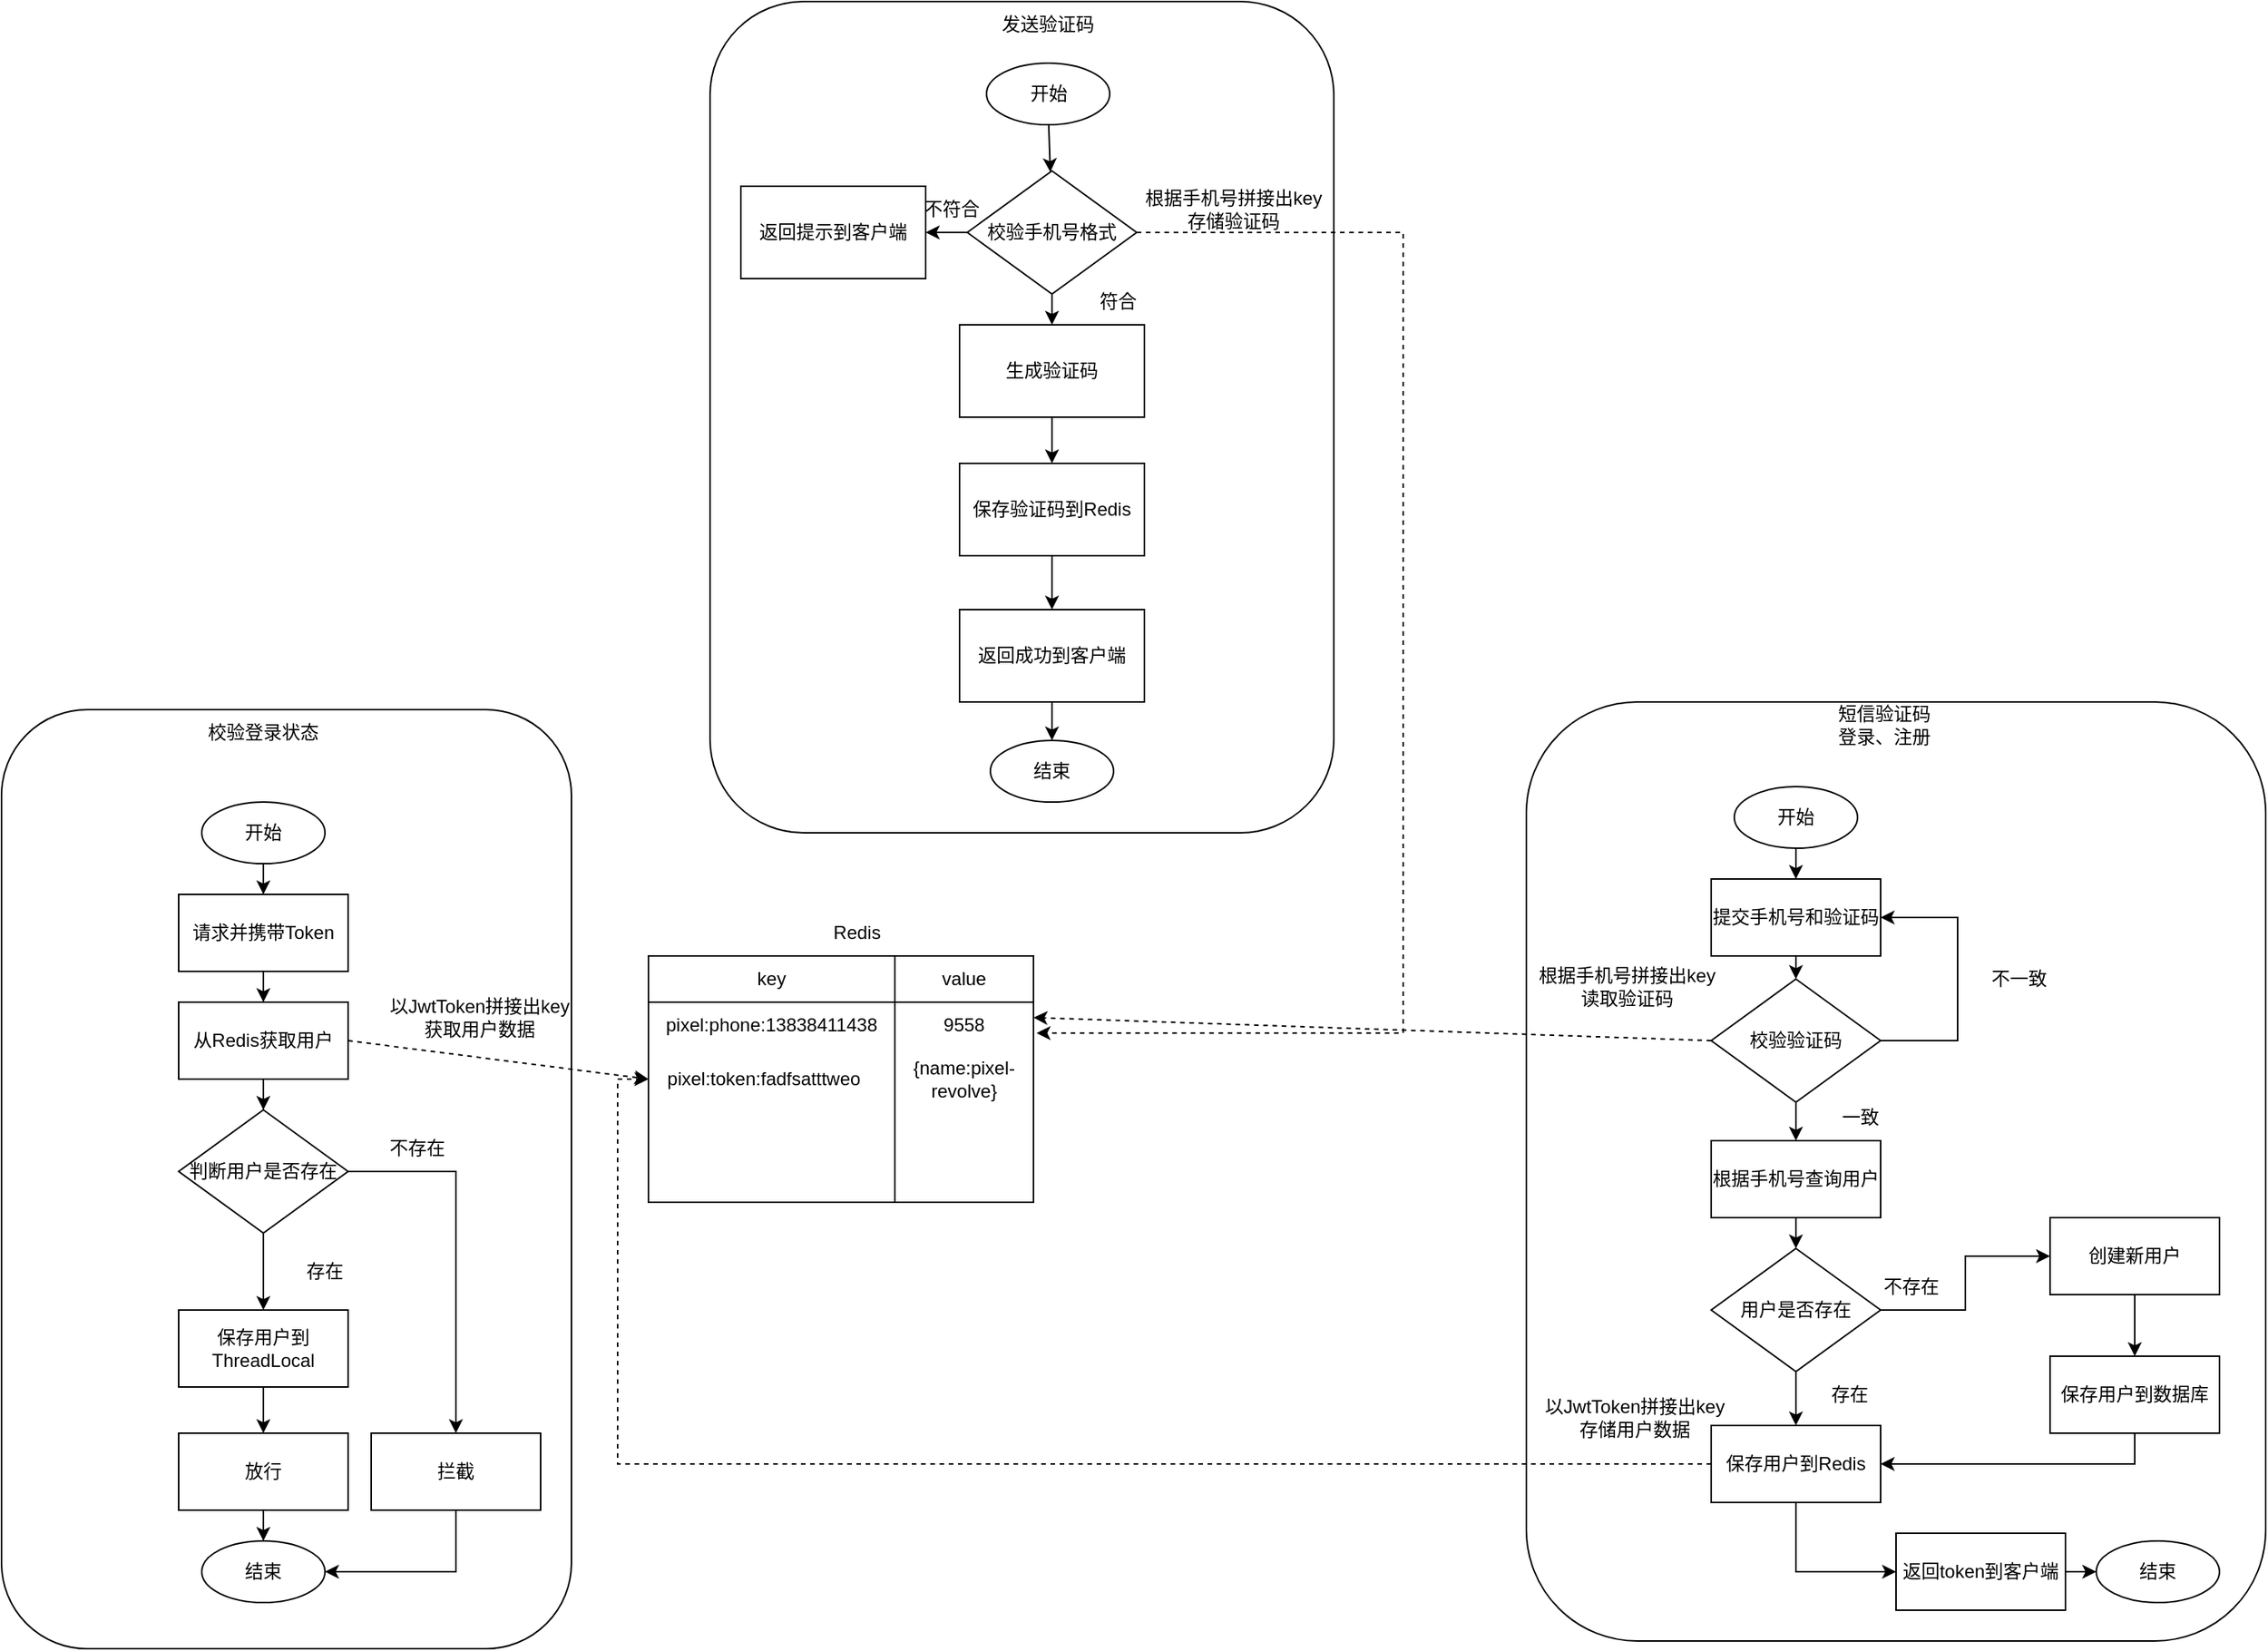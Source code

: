 <mxfile version="20.3.0" type="device"><diagram id="nVhsy2SbT8RxOn98KGPi" name="第 1 页"><mxGraphModel dx="2889" dy="2386" grid="1" gridSize="10" guides="1" tooltips="1" connect="1" arrows="1" fold="1" page="1" pageScale="1" pageWidth="827" pageHeight="1169" math="0" shadow="0"><root><mxCell id="0"/><mxCell id="1" parent="0"/><mxCell id="j9AViTtsNeWLFp3kKmNX-2" value="" style="rounded=1;whiteSpace=wrap;html=1;" vertex="1" parent="1"><mxGeometry x="-100" y="90" width="370" height="610" as="geometry"/></mxCell><mxCell id="j9AViTtsNeWLFp3kKmNX-5" value="" style="edgeStyle=orthogonalEdgeStyle;rounded=0;orthogonalLoop=1;jettySize=auto;html=1;" edge="1" parent="1" source="j9AViTtsNeWLFp3kKmNX-1" target="j9AViTtsNeWLFp3kKmNX-4"><mxGeometry relative="1" as="geometry"/></mxCell><mxCell id="j9AViTtsNeWLFp3kKmNX-1" value="开始" style="ellipse;whiteSpace=wrap;html=1;" vertex="1" parent="1"><mxGeometry x="30" y="150" width="80" height="40" as="geometry"/></mxCell><mxCell id="j9AViTtsNeWLFp3kKmNX-7" value="" style="edgeStyle=orthogonalEdgeStyle;rounded=0;orthogonalLoop=1;jettySize=auto;html=1;" edge="1" parent="1" source="j9AViTtsNeWLFp3kKmNX-4" target="j9AViTtsNeWLFp3kKmNX-6"><mxGeometry relative="1" as="geometry"/></mxCell><mxCell id="j9AViTtsNeWLFp3kKmNX-4" value="请求并携带Token" style="rounded=0;whiteSpace=wrap;html=1;" vertex="1" parent="1"><mxGeometry x="15" y="210" width="110" height="50" as="geometry"/></mxCell><mxCell id="j9AViTtsNeWLFp3kKmNX-9" value="" style="edgeStyle=orthogonalEdgeStyle;rounded=0;orthogonalLoop=1;jettySize=auto;html=1;" edge="1" parent="1" source="j9AViTtsNeWLFp3kKmNX-6" target="j9AViTtsNeWLFp3kKmNX-8"><mxGeometry relative="1" as="geometry"/></mxCell><mxCell id="j9AViTtsNeWLFp3kKmNX-67" style="rounded=0;orthogonalLoop=1;jettySize=auto;html=1;exitX=1;exitY=0.5;exitDx=0;exitDy=0;entryX=0;entryY=0.5;entryDx=0;entryDy=0;dashed=1;" edge="1" parent="1" source="j9AViTtsNeWLFp3kKmNX-6" target="j9AViTtsNeWLFp3kKmNX-41"><mxGeometry relative="1" as="geometry"/></mxCell><mxCell id="j9AViTtsNeWLFp3kKmNX-6" value="从Redis获取用户" style="rounded=0;whiteSpace=wrap;html=1;" vertex="1" parent="1"><mxGeometry x="15" y="280" width="110" height="50" as="geometry"/></mxCell><mxCell id="j9AViTtsNeWLFp3kKmNX-11" value="" style="edgeStyle=orthogonalEdgeStyle;rounded=0;orthogonalLoop=1;jettySize=auto;html=1;" edge="1" parent="1" source="j9AViTtsNeWLFp3kKmNX-8" target="j9AViTtsNeWLFp3kKmNX-10"><mxGeometry relative="1" as="geometry"/></mxCell><mxCell id="j9AViTtsNeWLFp3kKmNX-15" style="edgeStyle=orthogonalEdgeStyle;rounded=0;orthogonalLoop=1;jettySize=auto;html=1;entryX=0.5;entryY=0;entryDx=0;entryDy=0;" edge="1" parent="1" source="j9AViTtsNeWLFp3kKmNX-8" target="j9AViTtsNeWLFp3kKmNX-14"><mxGeometry relative="1" as="geometry"/></mxCell><mxCell id="j9AViTtsNeWLFp3kKmNX-8" value="判断用户是否存在" style="rhombus;whiteSpace=wrap;html=1;" vertex="1" parent="1"><mxGeometry x="15" y="350" width="110" height="80" as="geometry"/></mxCell><mxCell id="j9AViTtsNeWLFp3kKmNX-13" value="" style="edgeStyle=orthogonalEdgeStyle;rounded=0;orthogonalLoop=1;jettySize=auto;html=1;" edge="1" parent="1" source="j9AViTtsNeWLFp3kKmNX-10" target="j9AViTtsNeWLFp3kKmNX-12"><mxGeometry relative="1" as="geometry"/></mxCell><mxCell id="j9AViTtsNeWLFp3kKmNX-10" value="保存用户到ThreadLocal" style="rounded=0;whiteSpace=wrap;html=1;" vertex="1" parent="1"><mxGeometry x="15" y="480" width="110" height="50" as="geometry"/></mxCell><mxCell id="j9AViTtsNeWLFp3kKmNX-20" value="" style="edgeStyle=orthogonalEdgeStyle;rounded=0;orthogonalLoop=1;jettySize=auto;html=1;" edge="1" parent="1" source="j9AViTtsNeWLFp3kKmNX-12" target="j9AViTtsNeWLFp3kKmNX-19"><mxGeometry relative="1" as="geometry"/></mxCell><mxCell id="j9AViTtsNeWLFp3kKmNX-12" value="放行" style="rounded=0;whiteSpace=wrap;html=1;" vertex="1" parent="1"><mxGeometry x="15" y="560" width="110" height="50" as="geometry"/></mxCell><mxCell id="j9AViTtsNeWLFp3kKmNX-21" style="edgeStyle=orthogonalEdgeStyle;rounded=0;orthogonalLoop=1;jettySize=auto;html=1;entryX=1;entryY=0.5;entryDx=0;entryDy=0;exitX=0.5;exitY=1;exitDx=0;exitDy=0;" edge="1" parent="1" source="j9AViTtsNeWLFp3kKmNX-14" target="j9AViTtsNeWLFp3kKmNX-19"><mxGeometry relative="1" as="geometry"/></mxCell><mxCell id="j9AViTtsNeWLFp3kKmNX-14" value="拦截" style="rounded=0;whiteSpace=wrap;html=1;" vertex="1" parent="1"><mxGeometry x="140" y="560" width="110" height="50" as="geometry"/></mxCell><mxCell id="j9AViTtsNeWLFp3kKmNX-17" value="存在" style="text;html=1;strokeColor=none;fillColor=none;align=center;verticalAlign=middle;whiteSpace=wrap;rounded=0;" vertex="1" parent="1"><mxGeometry x="80" y="440" width="60" height="30" as="geometry"/></mxCell><mxCell id="j9AViTtsNeWLFp3kKmNX-18" value="不存在" style="text;html=1;strokeColor=none;fillColor=none;align=center;verticalAlign=middle;whiteSpace=wrap;rounded=0;" vertex="1" parent="1"><mxGeometry x="140" y="360" width="60" height="30" as="geometry"/></mxCell><mxCell id="j9AViTtsNeWLFp3kKmNX-19" value="结束" style="ellipse;whiteSpace=wrap;html=1;" vertex="1" parent="1"><mxGeometry x="30" y="630" width="80" height="40" as="geometry"/></mxCell><mxCell id="j9AViTtsNeWLFp3kKmNX-22" value="校验登录状态" style="text;html=1;strokeColor=none;fillColor=none;align=center;verticalAlign=middle;whiteSpace=wrap;rounded=0;" vertex="1" parent="1"><mxGeometry x="30" y="90" width="80" height="30" as="geometry"/></mxCell><mxCell id="j9AViTtsNeWLFp3kKmNX-23" value="" style="rounded=1;whiteSpace=wrap;html=1;" vertex="1" parent="1"><mxGeometry x="890" y="85" width="480" height="610" as="geometry"/></mxCell><mxCell id="j9AViTtsNeWLFp3kKmNX-24" value="短信验证码登录、注册" style="text;html=1;strokeColor=none;fillColor=none;align=center;verticalAlign=middle;whiteSpace=wrap;rounded=0;" vertex="1" parent="1"><mxGeometry x="1090" y="85" width="65" height="30" as="geometry"/></mxCell><mxCell id="j9AViTtsNeWLFp3kKmNX-27" value="" style="edgeStyle=orthogonalEdgeStyle;rounded=0;orthogonalLoop=1;jettySize=auto;html=1;" edge="1" parent="1" source="j9AViTtsNeWLFp3kKmNX-25" target="j9AViTtsNeWLFp3kKmNX-26"><mxGeometry relative="1" as="geometry"/></mxCell><mxCell id="j9AViTtsNeWLFp3kKmNX-25" value="开始" style="ellipse;whiteSpace=wrap;html=1;" vertex="1" parent="1"><mxGeometry x="1025" y="140" width="80" height="40" as="geometry"/></mxCell><mxCell id="j9AViTtsNeWLFp3kKmNX-29" style="edgeStyle=orthogonalEdgeStyle;rounded=0;orthogonalLoop=1;jettySize=auto;html=1;exitX=0.5;exitY=1;exitDx=0;exitDy=0;entryX=0.5;entryY=0;entryDx=0;entryDy=0;" edge="1" parent="1" source="j9AViTtsNeWLFp3kKmNX-26" target="j9AViTtsNeWLFp3kKmNX-28"><mxGeometry relative="1" as="geometry"/></mxCell><mxCell id="j9AViTtsNeWLFp3kKmNX-26" value="提交手机号和验证码" style="rounded=0;whiteSpace=wrap;html=1;" vertex="1" parent="1"><mxGeometry x="1010" y="200" width="110" height="50" as="geometry"/></mxCell><mxCell id="j9AViTtsNeWLFp3kKmNX-30" style="edgeStyle=orthogonalEdgeStyle;rounded=0;orthogonalLoop=1;jettySize=auto;html=1;exitX=1;exitY=0.5;exitDx=0;exitDy=0;entryX=1;entryY=0.5;entryDx=0;entryDy=0;" edge="1" parent="1" source="j9AViTtsNeWLFp3kKmNX-28" target="j9AViTtsNeWLFp3kKmNX-26"><mxGeometry relative="1" as="geometry"><Array as="points"><mxPoint x="1170" y="305"/><mxPoint x="1170" y="225"/></Array></mxGeometry></mxCell><mxCell id="j9AViTtsNeWLFp3kKmNX-36" value="" style="edgeStyle=orthogonalEdgeStyle;rounded=0;orthogonalLoop=1;jettySize=auto;html=1;" edge="1" parent="1" source="j9AViTtsNeWLFp3kKmNX-28" target="j9AViTtsNeWLFp3kKmNX-35"><mxGeometry relative="1" as="geometry"/></mxCell><mxCell id="j9AViTtsNeWLFp3kKmNX-44" style="rounded=0;orthogonalLoop=1;jettySize=auto;html=1;exitX=0;exitY=0.5;exitDx=0;exitDy=0;entryX=1;entryY=0.25;entryDx=0;entryDy=0;dashed=1;" edge="1" parent="1" source="j9AViTtsNeWLFp3kKmNX-28" target="j9AViTtsNeWLFp3kKmNX-34"><mxGeometry relative="1" as="geometry"><mxPoint x="880" y="290" as="targetPoint"/></mxGeometry></mxCell><mxCell id="j9AViTtsNeWLFp3kKmNX-28" value="校验验证码" style="rhombus;whiteSpace=wrap;html=1;" vertex="1" parent="1"><mxGeometry x="1010" y="265" width="110" height="80" as="geometry"/></mxCell><mxCell id="j9AViTtsNeWLFp3kKmNX-31" value="不一致" style="text;html=1;strokeColor=none;fillColor=none;align=center;verticalAlign=middle;whiteSpace=wrap;rounded=0;" vertex="1" parent="1"><mxGeometry x="1180" y="250" width="60" height="30" as="geometry"/></mxCell><mxCell id="j9AViTtsNeWLFp3kKmNX-33" value="Redis" style="text;html=1;align=center;verticalAlign=middle;resizable=0;points=[];autosize=1;strokeColor=none;fillColor=none;" vertex="1" parent="1"><mxGeometry x="430" y="220" width="50" height="30" as="geometry"/></mxCell><mxCell id="j9AViTtsNeWLFp3kKmNX-34" value="" style="rounded=0;whiteSpace=wrap;html=1;" vertex="1" parent="1"><mxGeometry x="320" y="250" width="250" height="160" as="geometry"/></mxCell><mxCell id="j9AViTtsNeWLFp3kKmNX-48" value="" style="edgeStyle=none;rounded=0;orthogonalLoop=1;jettySize=auto;html=1;" edge="1" parent="1" source="j9AViTtsNeWLFp3kKmNX-35" target="j9AViTtsNeWLFp3kKmNX-47"><mxGeometry relative="1" as="geometry"/></mxCell><mxCell id="j9AViTtsNeWLFp3kKmNX-35" value="根据手机号查询用户" style="rounded=0;whiteSpace=wrap;html=1;" vertex="1" parent="1"><mxGeometry x="1010" y="370" width="110" height="50" as="geometry"/></mxCell><mxCell id="j9AViTtsNeWLFp3kKmNX-37" value="key" style="rounded=0;whiteSpace=wrap;html=1;" vertex="1" parent="1"><mxGeometry x="320" y="250" width="160" height="30" as="geometry"/></mxCell><mxCell id="j9AViTtsNeWLFp3kKmNX-38" value="value" style="rounded=0;whiteSpace=wrap;html=1;" vertex="1" parent="1"><mxGeometry x="480" y="250" width="90" height="30" as="geometry"/></mxCell><mxCell id="j9AViTtsNeWLFp3kKmNX-39" value="" style="rounded=0;whiteSpace=wrap;html=1;" vertex="1" parent="1"><mxGeometry x="320" y="280" width="160" height="130" as="geometry"/></mxCell><mxCell id="j9AViTtsNeWLFp3kKmNX-40" value="pixel:phone:13838411438" style="text;html=1;strokeColor=none;fillColor=none;align=center;verticalAlign=middle;whiteSpace=wrap;rounded=0;" vertex="1" parent="1"><mxGeometry x="325" y="280" width="150" height="30" as="geometry"/></mxCell><mxCell id="j9AViTtsNeWLFp3kKmNX-41" value="pixel:token:fadfsatttweo" style="text;html=1;strokeColor=none;fillColor=none;align=center;verticalAlign=middle;whiteSpace=wrap;rounded=0;" vertex="1" parent="1"><mxGeometry x="320" y="315" width="150" height="30" as="geometry"/></mxCell><mxCell id="j9AViTtsNeWLFp3kKmNX-42" value="9558" style="text;html=1;strokeColor=none;fillColor=none;align=center;verticalAlign=middle;whiteSpace=wrap;rounded=0;" vertex="1" parent="1"><mxGeometry x="490" y="280" width="70" height="30" as="geometry"/></mxCell><mxCell id="j9AViTtsNeWLFp3kKmNX-43" value="{name:pixel-revolve}" style="text;html=1;strokeColor=none;fillColor=none;align=center;verticalAlign=middle;whiteSpace=wrap;rounded=0;" vertex="1" parent="1"><mxGeometry x="490" y="315" width="70" height="30" as="geometry"/></mxCell><mxCell id="j9AViTtsNeWLFp3kKmNX-45" value="根据手机号拼接出key&lt;br&gt;读取验证码" style="text;html=1;align=center;verticalAlign=middle;resizable=0;points=[];autosize=1;strokeColor=none;fillColor=none;" vertex="1" parent="1"><mxGeometry x="885" y="250" width="140" height="40" as="geometry"/></mxCell><mxCell id="j9AViTtsNeWLFp3kKmNX-46" value="一致" style="text;html=1;strokeColor=none;fillColor=none;align=center;verticalAlign=middle;whiteSpace=wrap;rounded=0;" vertex="1" parent="1"><mxGeometry x="1077" y="340" width="60" height="30" as="geometry"/></mxCell><mxCell id="j9AViTtsNeWLFp3kKmNX-53" value="" style="edgeStyle=none;rounded=0;orthogonalLoop=1;jettySize=auto;html=1;" edge="1" parent="1" source="j9AViTtsNeWLFp3kKmNX-47" target="j9AViTtsNeWLFp3kKmNX-52"><mxGeometry relative="1" as="geometry"/></mxCell><mxCell id="j9AViTtsNeWLFp3kKmNX-55" style="edgeStyle=orthogonalEdgeStyle;rounded=0;orthogonalLoop=1;jettySize=auto;html=1;exitX=1;exitY=0.5;exitDx=0;exitDy=0;entryX=0;entryY=0.5;entryDx=0;entryDy=0;" edge="1" parent="1" source="j9AViTtsNeWLFp3kKmNX-47" target="j9AViTtsNeWLFp3kKmNX-54"><mxGeometry relative="1" as="geometry"/></mxCell><mxCell id="j9AViTtsNeWLFp3kKmNX-47" value="用户是否存在" style="rhombus;whiteSpace=wrap;html=1;" vertex="1" parent="1"><mxGeometry x="1010" y="440" width="110" height="80" as="geometry"/></mxCell><mxCell id="j9AViTtsNeWLFp3kKmNX-61" style="edgeStyle=orthogonalEdgeStyle;rounded=0;orthogonalLoop=1;jettySize=auto;html=1;exitX=0;exitY=0.5;exitDx=0;exitDy=0;entryX=0;entryY=0.5;entryDx=0;entryDy=0;dashed=1;" edge="1" parent="1" source="j9AViTtsNeWLFp3kKmNX-52" target="j9AViTtsNeWLFp3kKmNX-41"><mxGeometry relative="1" as="geometry"/></mxCell><mxCell id="j9AViTtsNeWLFp3kKmNX-64" style="edgeStyle=orthogonalEdgeStyle;rounded=0;orthogonalLoop=1;jettySize=auto;html=1;exitX=0.5;exitY=1;exitDx=0;exitDy=0;entryX=0;entryY=0.5;entryDx=0;entryDy=0;" edge="1" parent="1" source="j9AViTtsNeWLFp3kKmNX-52" target="j9AViTtsNeWLFp3kKmNX-63"><mxGeometry relative="1" as="geometry"/></mxCell><mxCell id="j9AViTtsNeWLFp3kKmNX-52" value="保存用户到Redis" style="rounded=0;whiteSpace=wrap;html=1;" vertex="1" parent="1"><mxGeometry x="1010" y="555" width="110" height="50" as="geometry"/></mxCell><mxCell id="j9AViTtsNeWLFp3kKmNX-58" value="" style="edgeStyle=orthogonalEdgeStyle;rounded=0;orthogonalLoop=1;jettySize=auto;html=1;" edge="1" parent="1" source="j9AViTtsNeWLFp3kKmNX-54" target="j9AViTtsNeWLFp3kKmNX-57"><mxGeometry relative="1" as="geometry"/></mxCell><mxCell id="j9AViTtsNeWLFp3kKmNX-54" value="创建新用户" style="rounded=0;whiteSpace=wrap;html=1;" vertex="1" parent="1"><mxGeometry x="1230" y="420" width="110" height="50" as="geometry"/></mxCell><mxCell id="j9AViTtsNeWLFp3kKmNX-56" value="不存在" style="text;html=1;strokeColor=none;fillColor=none;align=center;verticalAlign=middle;whiteSpace=wrap;rounded=0;" vertex="1" parent="1"><mxGeometry x="1110" y="450" width="60" height="30" as="geometry"/></mxCell><mxCell id="j9AViTtsNeWLFp3kKmNX-59" style="edgeStyle=orthogonalEdgeStyle;rounded=0;orthogonalLoop=1;jettySize=auto;html=1;exitX=0.5;exitY=1;exitDx=0;exitDy=0;entryX=1;entryY=0.5;entryDx=0;entryDy=0;" edge="1" parent="1" source="j9AViTtsNeWLFp3kKmNX-57" target="j9AViTtsNeWLFp3kKmNX-52"><mxGeometry relative="1" as="geometry"><Array as="points"><mxPoint x="1285" y="580"/><mxPoint x="1120" y="580"/></Array></mxGeometry></mxCell><mxCell id="j9AViTtsNeWLFp3kKmNX-57" value="保存用户到数据库" style="rounded=0;whiteSpace=wrap;html=1;" vertex="1" parent="1"><mxGeometry x="1230" y="510" width="110" height="50" as="geometry"/></mxCell><mxCell id="j9AViTtsNeWLFp3kKmNX-60" value="存在" style="text;html=1;strokeColor=none;fillColor=none;align=center;verticalAlign=middle;whiteSpace=wrap;rounded=0;" vertex="1" parent="1"><mxGeometry x="1070" y="520" width="60" height="30" as="geometry"/></mxCell><mxCell id="j9AViTtsNeWLFp3kKmNX-62" value="以JwtToken拼接出key&lt;br&gt;存储用户数据" style="text;html=1;align=center;verticalAlign=middle;resizable=0;points=[];autosize=1;strokeColor=none;fillColor=none;" vertex="1" parent="1"><mxGeometry x="890" y="530" width="140" height="40" as="geometry"/></mxCell><mxCell id="j9AViTtsNeWLFp3kKmNX-66" value="" style="edgeStyle=orthogonalEdgeStyle;rounded=0;orthogonalLoop=1;jettySize=auto;html=1;" edge="1" parent="1" source="j9AViTtsNeWLFp3kKmNX-63" target="j9AViTtsNeWLFp3kKmNX-65"><mxGeometry relative="1" as="geometry"/></mxCell><mxCell id="j9AViTtsNeWLFp3kKmNX-63" value="返回token到客户端" style="rounded=0;whiteSpace=wrap;html=1;" vertex="1" parent="1"><mxGeometry x="1130" y="625" width="110" height="50" as="geometry"/></mxCell><mxCell id="j9AViTtsNeWLFp3kKmNX-65" value="结束" style="ellipse;whiteSpace=wrap;html=1;" vertex="1" parent="1"><mxGeometry x="1260" y="630" width="80" height="40" as="geometry"/></mxCell><mxCell id="j9AViTtsNeWLFp3kKmNX-68" value="以JwtToken拼接出key&lt;br&gt;获取用户数据" style="text;html=1;align=center;verticalAlign=middle;resizable=0;points=[];autosize=1;strokeColor=none;fillColor=none;" vertex="1" parent="1"><mxGeometry x="140" y="270" width="140" height="40" as="geometry"/></mxCell><mxCell id="j9AViTtsNeWLFp3kKmNX-69" value="" style="rounded=1;whiteSpace=wrap;html=1;" vertex="1" parent="1"><mxGeometry x="360" y="-370" width="405" height="540" as="geometry"/></mxCell><mxCell id="j9AViTtsNeWLFp3kKmNX-70" value="发送验证码" style="text;html=1;strokeColor=none;fillColor=none;align=center;verticalAlign=middle;whiteSpace=wrap;rounded=0;" vertex="1" parent="1"><mxGeometry x="547" y="-370" width="65" height="30" as="geometry"/></mxCell><mxCell id="j9AViTtsNeWLFp3kKmNX-75" value="" style="edgeStyle=none;rounded=0;orthogonalLoop=1;jettySize=auto;html=1;" edge="1" parent="1" source="j9AViTtsNeWLFp3kKmNX-71" target="j9AViTtsNeWLFp3kKmNX-73"><mxGeometry relative="1" as="geometry"/></mxCell><mxCell id="j9AViTtsNeWLFp3kKmNX-71" value="开始" style="ellipse;whiteSpace=wrap;html=1;" vertex="1" parent="1"><mxGeometry x="539.5" y="-330" width="80" height="40" as="geometry"/></mxCell><mxCell id="j9AViTtsNeWLFp3kKmNX-77" value="" style="edgeStyle=none;rounded=0;orthogonalLoop=1;jettySize=auto;html=1;" edge="1" parent="1" source="j9AViTtsNeWLFp3kKmNX-73" target="j9AViTtsNeWLFp3kKmNX-76"><mxGeometry relative="1" as="geometry"/></mxCell><mxCell id="j9AViTtsNeWLFp3kKmNX-81" style="edgeStyle=orthogonalEdgeStyle;rounded=0;orthogonalLoop=1;jettySize=auto;html=1;exitX=1;exitY=0.5;exitDx=0;exitDy=0;entryX=1.008;entryY=0.313;entryDx=0;entryDy=0;entryPerimeter=0;dashed=1;" edge="1" parent="1" source="j9AViTtsNeWLFp3kKmNX-73" target="j9AViTtsNeWLFp3kKmNX-34"><mxGeometry relative="1" as="geometry"><Array as="points"><mxPoint x="810" y="-220"/><mxPoint x="810" y="300"/></Array></mxGeometry></mxCell><mxCell id="j9AViTtsNeWLFp3kKmNX-86" style="edgeStyle=orthogonalEdgeStyle;rounded=0;orthogonalLoop=1;jettySize=auto;html=1;exitX=0;exitY=0.5;exitDx=0;exitDy=0;entryX=1;entryY=0.5;entryDx=0;entryDy=0;" edge="1" parent="1" source="j9AViTtsNeWLFp3kKmNX-73" target="j9AViTtsNeWLFp3kKmNX-85"><mxGeometry relative="1" as="geometry"/></mxCell><mxCell id="j9AViTtsNeWLFp3kKmNX-73" value="校验手机号格式" style="rhombus;whiteSpace=wrap;html=1;" vertex="1" parent="1"><mxGeometry x="527" y="-260" width="110" height="80" as="geometry"/></mxCell><mxCell id="j9AViTtsNeWLFp3kKmNX-79" value="" style="edgeStyle=none;rounded=0;orthogonalLoop=1;jettySize=auto;html=1;" edge="1" parent="1" source="j9AViTtsNeWLFp3kKmNX-76" target="j9AViTtsNeWLFp3kKmNX-78"><mxGeometry relative="1" as="geometry"/></mxCell><mxCell id="j9AViTtsNeWLFp3kKmNX-76" value="生成验证码" style="rounded=0;whiteSpace=wrap;html=1;" vertex="1" parent="1"><mxGeometry x="522" y="-160" width="120" height="60" as="geometry"/></mxCell><mxCell id="j9AViTtsNeWLFp3kKmNX-89" value="" style="edgeStyle=orthogonalEdgeStyle;rounded=0;orthogonalLoop=1;jettySize=auto;html=1;" edge="1" parent="1" source="j9AViTtsNeWLFp3kKmNX-78" target="j9AViTtsNeWLFp3kKmNX-88"><mxGeometry relative="1" as="geometry"/></mxCell><mxCell id="j9AViTtsNeWLFp3kKmNX-78" value="保存验证码到Redis" style="rounded=0;whiteSpace=wrap;html=1;" vertex="1" parent="1"><mxGeometry x="522" y="-70" width="120" height="60" as="geometry"/></mxCell><mxCell id="j9AViTtsNeWLFp3kKmNX-80" value="符合" style="text;html=1;strokeColor=none;fillColor=none;align=center;verticalAlign=middle;whiteSpace=wrap;rounded=0;" vertex="1" parent="1"><mxGeometry x="595" y="-190" width="60" height="30" as="geometry"/></mxCell><mxCell id="j9AViTtsNeWLFp3kKmNX-82" value="根据手机号拼接出key存储验证码" style="text;html=1;strokeColor=none;fillColor=none;align=center;verticalAlign=middle;whiteSpace=wrap;rounded=0;" vertex="1" parent="1"><mxGeometry x="640" y="-250" width="120" height="30" as="geometry"/></mxCell><mxCell id="j9AViTtsNeWLFp3kKmNX-85" value="返回提示到客户端" style="rounded=0;whiteSpace=wrap;html=1;" vertex="1" parent="1"><mxGeometry x="380" y="-250" width="120" height="60" as="geometry"/></mxCell><mxCell id="j9AViTtsNeWLFp3kKmNX-87" value="不符合" style="text;html=1;strokeColor=none;fillColor=none;align=center;verticalAlign=middle;whiteSpace=wrap;rounded=0;" vertex="1" parent="1"><mxGeometry x="487" y="-250" width="60" height="30" as="geometry"/></mxCell><mxCell id="j9AViTtsNeWLFp3kKmNX-91" value="" style="edgeStyle=orthogonalEdgeStyle;rounded=0;orthogonalLoop=1;jettySize=auto;html=1;" edge="1" parent="1" source="j9AViTtsNeWLFp3kKmNX-88" target="j9AViTtsNeWLFp3kKmNX-90"><mxGeometry relative="1" as="geometry"/></mxCell><mxCell id="j9AViTtsNeWLFp3kKmNX-88" value="返回成功到客户端" style="rounded=0;whiteSpace=wrap;html=1;" vertex="1" parent="1"><mxGeometry x="522" y="25" width="120" height="60" as="geometry"/></mxCell><mxCell id="j9AViTtsNeWLFp3kKmNX-90" value="结束" style="ellipse;whiteSpace=wrap;html=1;" vertex="1" parent="1"><mxGeometry x="542" y="110" width="80" height="40" as="geometry"/></mxCell></root></mxGraphModel></diagram></mxfile>